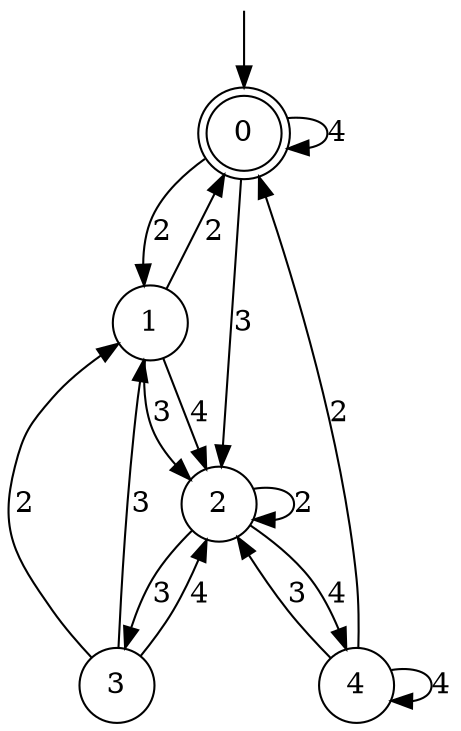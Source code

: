 digraph g {

	s0 [shape="doublecircle" label="0"];
	s1 [shape="circle" label="1"];
	s2 [shape="circle" label="2"];
	s3 [shape="circle" label="3"];
	s4 [shape="circle" label="4"];
	s0 -> s1 [label="2"];
	s0 -> s2 [label="3"];
	s0 -> s0 [label="4"];
	s1 -> s0 [label="2"];
	s1 -> s2 [label="3"];
	s1 -> s2 [label="4"];
	s2 -> s2 [label="2"];
	s2 -> s3 [label="3"];
	s2 -> s4 [label="4"];
	s3 -> s1 [label="2"];
	s3 -> s1 [label="3"];
	s3 -> s2 [label="4"];
	s4 -> s0 [label="2"];
	s4 -> s2 [label="3"];
	s4 -> s4 [label="4"];

__start0 [label="" shape="none" width="0" height="0"];
__start0 -> s0;

}
